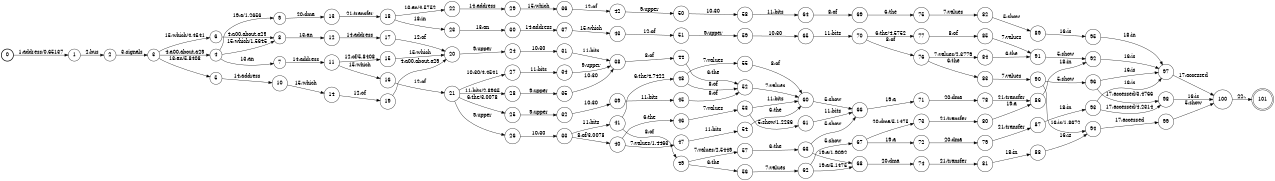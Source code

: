digraph FST {
rankdir = LR;
size = "8.5,11";
label = "";
center = 1;
orientation = Portrait;
ranksep = "0.4";
nodesep = "0.25";
0 [label = "0", shape = circle, style = bold, fontsize = 14]
	0 -> 1 [label = "1:address/0.65137", fontsize = 14];
1 [label = "1", shape = circle, style = solid, fontsize = 14]
	1 -> 2 [label = "2:bus", fontsize = 14];
2 [label = "2", shape = circle, style = solid, fontsize = 14]
	2 -> 3 [label = "3:signals", fontsize = 14];
3 [label = "3", shape = circle, style = solid, fontsize = 14]
	3 -> 4 [label = "4:a00.about.a29", fontsize = 14];
	3 -> 5 [label = "13:an/5.8408", fontsize = 14];
	3 -> 6 [label = "15:which/4.4541", fontsize = 14];
4 [label = "4", shape = circle, style = solid, fontsize = 14]
	4 -> 7 [label = "13:an", fontsize = 14];
	4 -> 8 [label = "15:which/1.5645", fontsize = 14];
	4 -> 9 [label = "19:a/1.2656", fontsize = 14];
5 [label = "5", shape = circle, style = solid, fontsize = 14]
	5 -> 10 [label = "14:address", fontsize = 14];
6 [label = "6", shape = circle, style = solid, fontsize = 14]
	6 -> 8 [label = "4:a00.about.a29", fontsize = 14];
7 [label = "7", shape = circle, style = solid, fontsize = 14]
	7 -> 11 [label = "14:address", fontsize = 14];
8 [label = "8", shape = circle, style = solid, fontsize = 14]
	8 -> 12 [label = "13:an", fontsize = 14];
9 [label = "9", shape = circle, style = solid, fontsize = 14]
	9 -> 13 [label = "20:dma", fontsize = 14];
10 [label = "10", shape = circle, style = solid, fontsize = 14]
	10 -> 14 [label = "15:which", fontsize = 14];
11 [label = "11", shape = circle, style = solid, fontsize = 14]
	11 -> 15 [label = "12:of/5.8408", fontsize = 14];
	11 -> 16 [label = "15:which", fontsize = 14];
12 [label = "12", shape = circle, style = solid, fontsize = 14]
	12 -> 17 [label = "14:address", fontsize = 14];
13 [label = "13", shape = circle, style = solid, fontsize = 14]
	13 -> 18 [label = "21:transfer", fontsize = 14];
14 [label = "14", shape = circle, style = solid, fontsize = 14]
	14 -> 19 [label = "12:of", fontsize = 14];
15 [label = "15", shape = circle, style = solid, fontsize = 14]
	15 -> 20 [label = "15:which", fontsize = 14];
16 [label = "16", shape = circle, style = solid, fontsize = 14]
	16 -> 21 [label = "12:of", fontsize = 14];
17 [label = "17", shape = circle, style = solid, fontsize = 14]
	17 -> 20 [label = "12:of", fontsize = 14];
18 [label = "18", shape = circle, style = solid, fontsize = 14]
	18 -> 22 [label = "13:an/4.5752", fontsize = 14];
	18 -> 23 [label = "18:in", fontsize = 14];
19 [label = "19", shape = circle, style = solid, fontsize = 14]
	19 -> 20 [label = "4:a00.about.a29", fontsize = 14];
20 [label = "20", shape = circle, style = solid, fontsize = 14]
	20 -> 24 [label = "9:upper", fontsize = 14];
21 [label = "21", shape = circle, style = solid, fontsize = 14]
	21 -> 25 [label = "6:the/3.0078", fontsize = 14];
	21 -> 26 [label = "9:upper", fontsize = 14];
	21 -> 27 [label = "10:30/4.4541", fontsize = 14];
	21 -> 28 [label = "11:bits/2.8965", fontsize = 14];
22 [label = "22", shape = circle, style = solid, fontsize = 14]
	22 -> 29 [label = "14:address", fontsize = 14];
23 [label = "23", shape = circle, style = solid, fontsize = 14]
	23 -> 30 [label = "13:an", fontsize = 14];
24 [label = "24", shape = circle, style = solid, fontsize = 14]
	24 -> 31 [label = "10:30", fontsize = 14];
25 [label = "25", shape = circle, style = solid, fontsize = 14]
	25 -> 32 [label = "9:upper", fontsize = 14];
26 [label = "26", shape = circle, style = solid, fontsize = 14]
	26 -> 33 [label = "10:30", fontsize = 14];
27 [label = "27", shape = circle, style = solid, fontsize = 14]
	27 -> 34 [label = "11:bits", fontsize = 14];
28 [label = "28", shape = circle, style = solid, fontsize = 14]
	28 -> 35 [label = "9:upper", fontsize = 14];
29 [label = "29", shape = circle, style = solid, fontsize = 14]
	29 -> 36 [label = "15:which", fontsize = 14];
30 [label = "30", shape = circle, style = solid, fontsize = 14]
	30 -> 37 [label = "14:address", fontsize = 14];
31 [label = "31", shape = circle, style = solid, fontsize = 14]
	31 -> 38 [label = "11:bits", fontsize = 14];
32 [label = "32", shape = circle, style = solid, fontsize = 14]
	32 -> 39 [label = "10:30", fontsize = 14];
33 [label = "33", shape = circle, style = solid, fontsize = 14]
	33 -> 41 [label = "11:bits", fontsize = 14];
	33 -> 40 [label = "8:of/3.0078", fontsize = 14];
34 [label = "34", shape = circle, style = solid, fontsize = 14]
	34 -> 38 [label = "9:upper", fontsize = 14];
35 [label = "35", shape = circle, style = solid, fontsize = 14]
	35 -> 38 [label = "10:30", fontsize = 14];
36 [label = "36", shape = circle, style = solid, fontsize = 14]
	36 -> 42 [label = "12:of", fontsize = 14];
37 [label = "37", shape = circle, style = solid, fontsize = 14]
	37 -> 43 [label = "15:which", fontsize = 14];
38 [label = "38", shape = circle, style = solid, fontsize = 14]
	38 -> 44 [label = "8:of", fontsize = 14];
39 [label = "39", shape = circle, style = solid, fontsize = 14]
	39 -> 45 [label = "11:bits", fontsize = 14];
40 [label = "40", shape = circle, style = solid, fontsize = 14]
	40 -> 46 [label = "6:the", fontsize = 14];
	40 -> 47 [label = "7:values/1.4463", fontsize = 14];
41 [label = "41", shape = circle, style = solid, fontsize = 14]
	41 -> 48 [label = "6:the/4.7422", fontsize = 14];
	41 -> 49 [label = "8:of", fontsize = 14];
42 [label = "42", shape = circle, style = solid, fontsize = 14]
	42 -> 50 [label = "9:upper", fontsize = 14];
43 [label = "43", shape = circle, style = solid, fontsize = 14]
	43 -> 51 [label = "12:of", fontsize = 14];
44 [label = "44", shape = circle, style = solid, fontsize = 14]
	44 -> 52 [label = "6:the", fontsize = 14];
45 [label = "45", shape = circle, style = solid, fontsize = 14]
	45 -> 52 [label = "8:of", fontsize = 14];
46 [label = "46", shape = circle, style = solid, fontsize = 14]
	46 -> 53 [label = "7:values", fontsize = 14];
47 [label = "47", shape = circle, style = solid, fontsize = 14]
	47 -> 54 [label = "11:bits", fontsize = 14];
48 [label = "48", shape = circle, style = solid, fontsize = 14]
	48 -> 55 [label = "7:values", fontsize = 14];
	48 -> 52 [label = "8:of", fontsize = 14];
49 [label = "49", shape = circle, style = solid, fontsize = 14]
	49 -> 56 [label = "6:the", fontsize = 14];
	49 -> 57 [label = "7:values/2.5449", fontsize = 14];
50 [label = "50", shape = circle, style = solid, fontsize = 14]
	50 -> 58 [label = "10:30", fontsize = 14];
51 [label = "51", shape = circle, style = solid, fontsize = 14]
	51 -> 59 [label = "9:upper", fontsize = 14];
52 [label = "52", shape = circle, style = solid, fontsize = 14]
	52 -> 60 [label = "7:values", fontsize = 14];
53 [label = "53", shape = circle, style = solid, fontsize = 14]
	53 -> 61 [label = "5:show/1.2236", fontsize = 14];
	53 -> 60 [label = "11:bits", fontsize = 14];
54 [label = "54", shape = circle, style = solid, fontsize = 14]
	54 -> 60 [label = "6:the", fontsize = 14];
55 [label = "55", shape = circle, style = solid, fontsize = 14]
	55 -> 60 [label = "8:of", fontsize = 14];
56 [label = "56", shape = circle, style = solid, fontsize = 14]
	56 -> 62 [label = "7:values", fontsize = 14];
57 [label = "57", shape = circle, style = solid, fontsize = 14]
	57 -> 63 [label = "6:the", fontsize = 14];
58 [label = "58", shape = circle, style = solid, fontsize = 14]
	58 -> 64 [label = "11:bits", fontsize = 14];
59 [label = "59", shape = circle, style = solid, fontsize = 14]
	59 -> 65 [label = "10:30", fontsize = 14];
60 [label = "60", shape = circle, style = solid, fontsize = 14]
	60 -> 66 [label = "5:show", fontsize = 14];
61 [label = "61", shape = circle, style = solid, fontsize = 14]
	61 -> 66 [label = "11:bits", fontsize = 14];
62 [label = "62", shape = circle, style = solid, fontsize = 14]
	62 -> 67 [label = "5:show", fontsize = 14];
	62 -> 68 [label = "19:a/5.1475", fontsize = 14];
63 [label = "63", shape = circle, style = solid, fontsize = 14]
	63 -> 66 [label = "5:show", fontsize = 14];
	63 -> 68 [label = "19:a/1.9092", fontsize = 14];
64 [label = "64", shape = circle, style = solid, fontsize = 14]
	64 -> 69 [label = "8:of", fontsize = 14];
65 [label = "65", shape = circle, style = solid, fontsize = 14]
	65 -> 70 [label = "11:bits", fontsize = 14];
66 [label = "66", shape = circle, style = solid, fontsize = 14]
	66 -> 71 [label = "19:a", fontsize = 14];
67 [label = "67", shape = circle, style = solid, fontsize = 14]
	67 -> 72 [label = "19:a", fontsize = 14];
	67 -> 73 [label = "20:dma/5.1475", fontsize = 14];
68 [label = "68", shape = circle, style = solid, fontsize = 14]
	68 -> 74 [label = "20:dma", fontsize = 14];
69 [label = "69", shape = circle, style = solid, fontsize = 14]
	69 -> 75 [label = "6:the", fontsize = 14];
70 [label = "70", shape = circle, style = solid, fontsize = 14]
	70 -> 77 [label = "6:the/4.5752", fontsize = 14];
	70 -> 76 [label = "8:of", fontsize = 14];
71 [label = "71", shape = circle, style = solid, fontsize = 14]
	71 -> 78 [label = "20:dma", fontsize = 14];
72 [label = "72", shape = circle, style = solid, fontsize = 14]
	72 -> 79 [label = "20:dma", fontsize = 14];
73 [label = "73", shape = circle, style = solid, fontsize = 14]
	73 -> 80 [label = "21:transfer", fontsize = 14];
74 [label = "74", shape = circle, style = solid, fontsize = 14]
	74 -> 81 [label = "21:transfer", fontsize = 14];
75 [label = "75", shape = circle, style = solid, fontsize = 14]
	75 -> 82 [label = "7:values", fontsize = 14];
76 [label = "76", shape = circle, style = solid, fontsize = 14]
	76 -> 83 [label = "6:the", fontsize = 14];
	76 -> 84 [label = "7:values/2.3779", fontsize = 14];
77 [label = "77", shape = circle, style = solid, fontsize = 14]
	77 -> 85 [label = "8:of", fontsize = 14];
78 [label = "78", shape = circle, style = solid, fontsize = 14]
	78 -> 86 [label = "21:transfer", fontsize = 14];
79 [label = "79", shape = circle, style = solid, fontsize = 14]
	79 -> 87 [label = "21:transfer", fontsize = 14];
80 [label = "80", shape = circle, style = solid, fontsize = 14]
	80 -> 86 [label = "19:a", fontsize = 14];
81 [label = "81", shape = circle, style = solid, fontsize = 14]
	81 -> 88 [label = "18:in", fontsize = 14];
82 [label = "82", shape = circle, style = solid, fontsize = 14]
	82 -> 89 [label = "5:show", fontsize = 14];
83 [label = "83", shape = circle, style = solid, fontsize = 14]
	83 -> 90 [label = "7:values", fontsize = 14];
84 [label = "84", shape = circle, style = solid, fontsize = 14]
	84 -> 91 [label = "6:the", fontsize = 14];
85 [label = "85", shape = circle, style = solid, fontsize = 14]
	85 -> 91 [label = "7:values", fontsize = 14];
86 [label = "86", shape = circle, style = solid, fontsize = 14]
	86 -> 92 [label = "18:in", fontsize = 14];
87 [label = "87", shape = circle, style = solid, fontsize = 14]
	87 -> 93 [label = "18:in", fontsize = 14];
88 [label = "88", shape = circle, style = solid, fontsize = 14]
	88 -> 94 [label = "16:is", fontsize = 14];
89 [label = "89", shape = circle, style = solid, fontsize = 14]
	89 -> 95 [label = "16:is", fontsize = 14];
90 [label = "90", shape = circle, style = solid, fontsize = 14]
	90 -> 96 [label = "5:show", fontsize = 14];
	90 -> 94 [label = "16:is/1.8672", fontsize = 14];
91 [label = "91", shape = circle, style = solid, fontsize = 14]
	91 -> 92 [label = "5:show", fontsize = 14];
92 [label = "92", shape = circle, style = solid, fontsize = 14]
	92 -> 97 [label = "16:is", fontsize = 14];
93 [label = "93", shape = circle, style = solid, fontsize = 14]
	93 -> 97 [label = "16:is", fontsize = 14];
	93 -> 98 [label = "17:accessed/4.2314", fontsize = 14];
94 [label = "94", shape = circle, style = solid, fontsize = 14]
	94 -> 99 [label = "17:accessed", fontsize = 14];
95 [label = "95", shape = circle, style = solid, fontsize = 14]
	95 -> 97 [label = "18:in", fontsize = 14];
96 [label = "96", shape = circle, style = solid, fontsize = 14]
	96 -> 97 [label = "16:is", fontsize = 14];
	96 -> 98 [label = "17:accessed/3.4766", fontsize = 14];
97 [label = "97", shape = circle, style = solid, fontsize = 14]
	97 -> 100 [label = "17:accessed", fontsize = 14];
98 [label = "98", shape = circle, style = solid, fontsize = 14]
	98 -> 100 [label = "16:is", fontsize = 14];
99 [label = "99", shape = circle, style = solid, fontsize = 14]
	99 -> 100 [label = "5:show", fontsize = 14];
100 [label = "100", shape = circle, style = solid, fontsize = 14]
	100 -> 101 [label = "22:.", fontsize = 14];
101 [label = "101", shape = doublecircle, style = solid, fontsize = 14]
}
